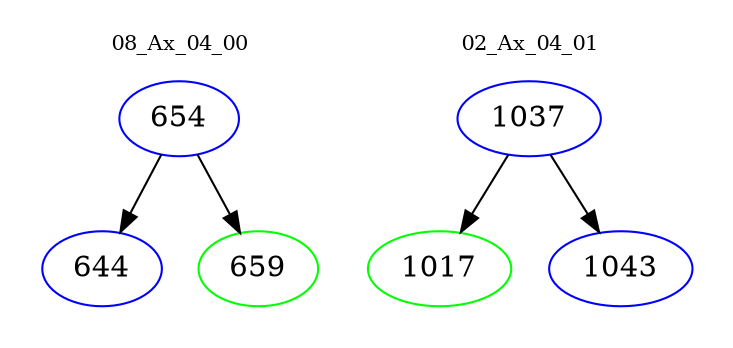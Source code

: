 digraph{
subgraph cluster_0 {
color = white
label = "08_Ax_04_00";
fontsize=10;
T0_654 [label="654", color="blue"]
T0_654 -> T0_644 [color="black"]
T0_644 [label="644", color="blue"]
T0_654 -> T0_659 [color="black"]
T0_659 [label="659", color="green"]
}
subgraph cluster_1 {
color = white
label = "02_Ax_04_01";
fontsize=10;
T1_1037 [label="1037", color="blue"]
T1_1037 -> T1_1017 [color="black"]
T1_1017 [label="1017", color="green"]
T1_1037 -> T1_1043 [color="black"]
T1_1043 [label="1043", color="blue"]
}
}
